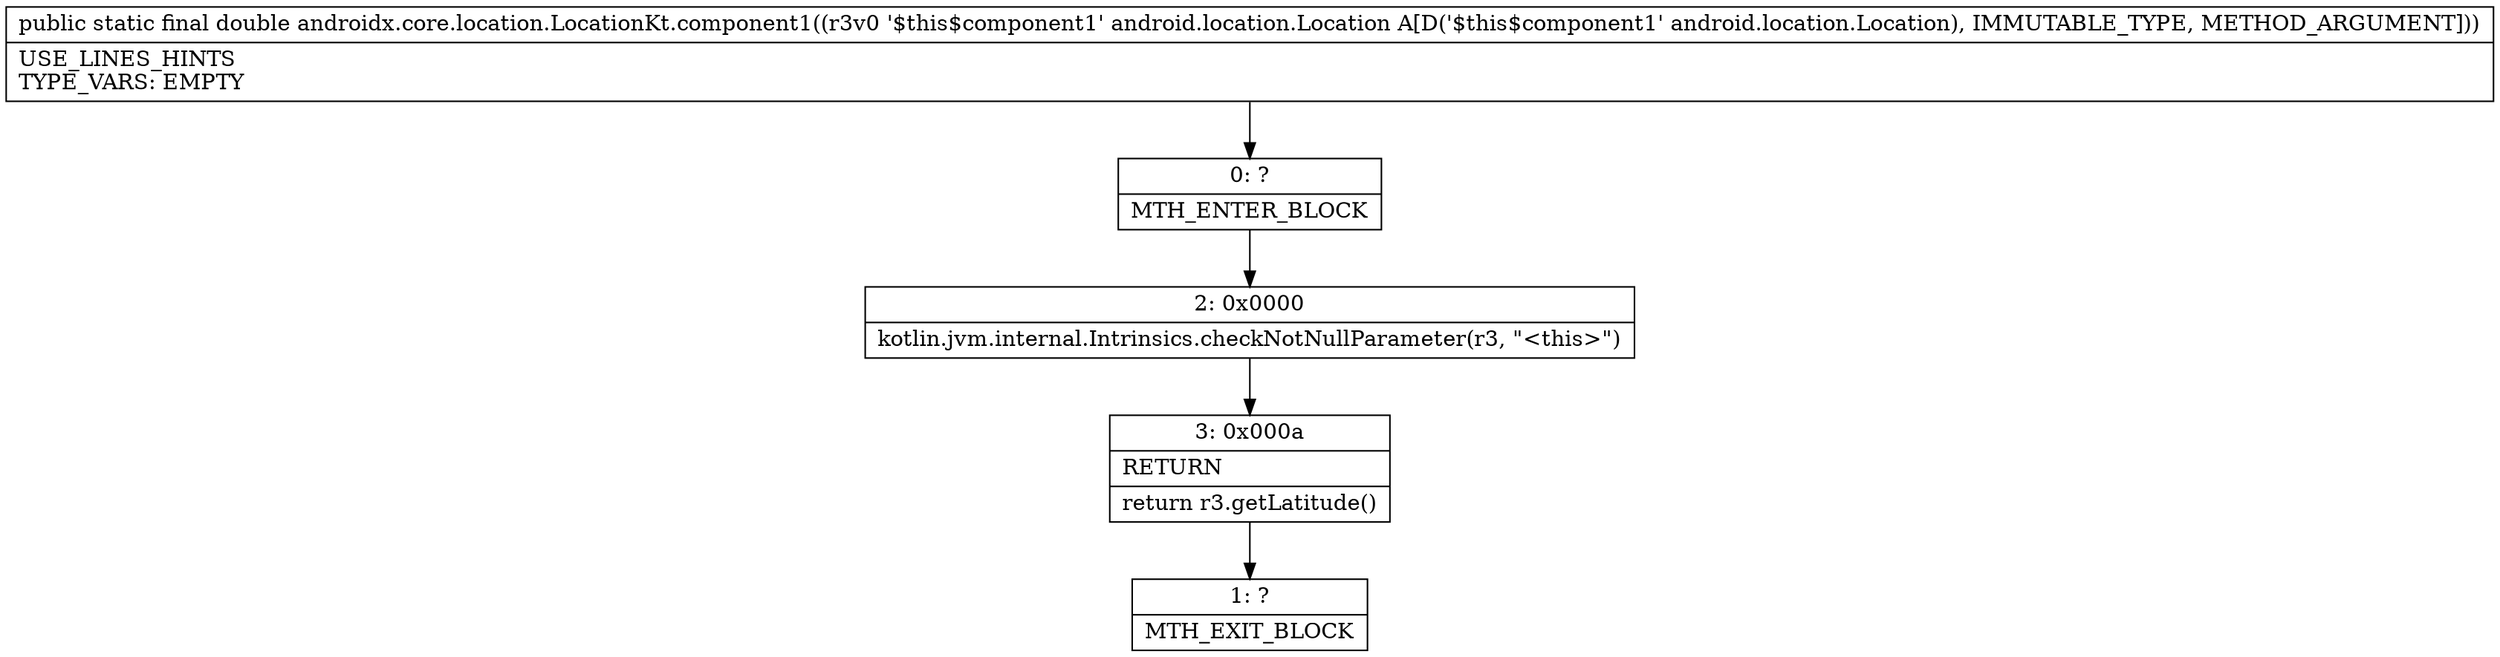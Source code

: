 digraph "CFG forandroidx.core.location.LocationKt.component1(Landroid\/location\/Location;)D" {
Node_0 [shape=record,label="{0\:\ ?|MTH_ENTER_BLOCK\l}"];
Node_2 [shape=record,label="{2\:\ 0x0000|kotlin.jvm.internal.Intrinsics.checkNotNullParameter(r3, \"\<this\>\")\l}"];
Node_3 [shape=record,label="{3\:\ 0x000a|RETURN\l|return r3.getLatitude()\l}"];
Node_1 [shape=record,label="{1\:\ ?|MTH_EXIT_BLOCK\l}"];
MethodNode[shape=record,label="{public static final double androidx.core.location.LocationKt.component1((r3v0 '$this$component1' android.location.Location A[D('$this$component1' android.location.Location), IMMUTABLE_TYPE, METHOD_ARGUMENT]))  | USE_LINES_HINTS\lTYPE_VARS: EMPTY\l}"];
MethodNode -> Node_0;Node_0 -> Node_2;
Node_2 -> Node_3;
Node_3 -> Node_1;
}

